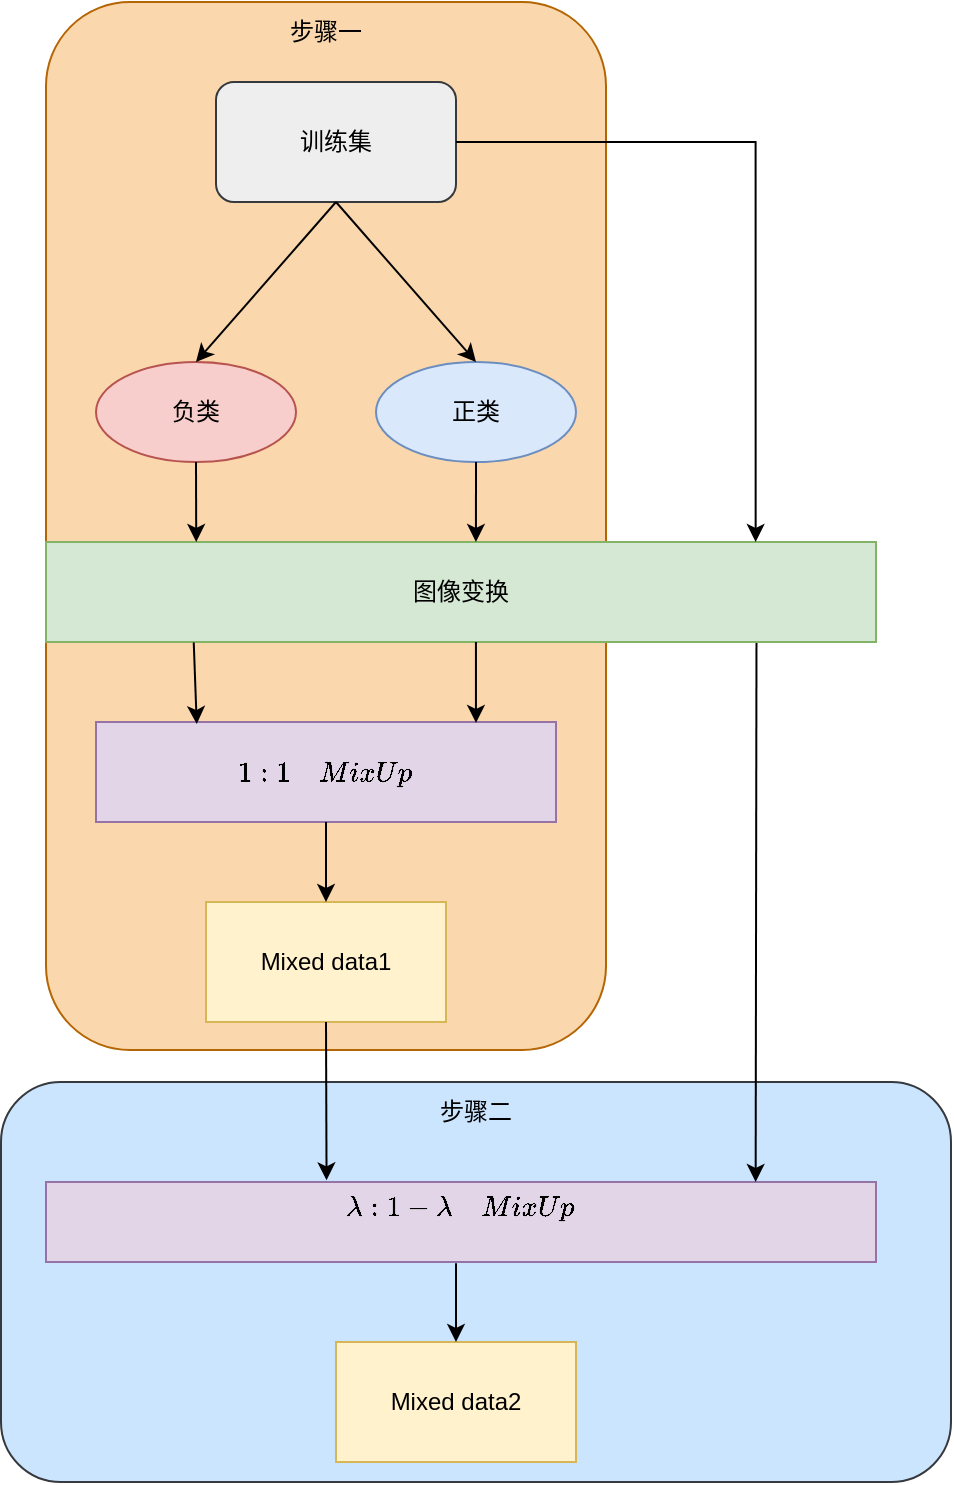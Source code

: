 <mxfile version="20.4.0" type="github">
  <diagram id="z9i40ypWuwNYgKPRJ2TQ" name="第 1 页">
    <mxGraphModel dx="1734" dy="1038" grid="1" gridSize="10" guides="1" tooltips="1" connect="1" arrows="1" fold="1" page="1" pageScale="1" pageWidth="827" pageHeight="1169" math="1" shadow="0">
      <root>
        <mxCell id="0" />
        <mxCell id="1" parent="0" />
        <mxCell id="axLd5vdTPNh4j4Nhda6D-3" value="" style="rounded=1;whiteSpace=wrap;html=1;fillColor=#cce5ff;strokeColor=#36393d;" vertex="1" parent="1">
          <mxGeometry x="132.5" y="600" width="475" height="200" as="geometry" />
        </mxCell>
        <mxCell id="UVV7JVb3msalYlrYk6xG-34" value="$$\lambda:1-\lambda&amp;nbsp; \quad&amp;nbsp; &amp;nbsp;Mix Up$$&amp;nbsp; &amp;nbsp;" style="rounded=0;whiteSpace=wrap;html=1;fillColor=#e1d5e7;strokeColor=#9673a6;" parent="1" vertex="1">
          <mxGeometry x="155" y="650" width="415" height="40" as="geometry" />
        </mxCell>
        <mxCell id="UVV7JVb3msalYlrYk6xG-35" value="" style="endArrow=classic;html=1;rounded=0;exitX=0.856;exitY=1.006;exitDx=0;exitDy=0;entryX=0.855;entryY=0;entryDx=0;entryDy=0;entryPerimeter=0;exitPerimeter=0;" parent="1" source="UVV7JVb3msalYlrYk6xG-8" target="UVV7JVb3msalYlrYk6xG-34" edge="1">
          <mxGeometry width="50" height="50" relative="1" as="geometry">
            <mxPoint x="510.0" y="460" as="sourcePoint" />
            <mxPoint x="510.0" y="580" as="targetPoint" />
          </mxGeometry>
        </mxCell>
        <mxCell id="UVV7JVb3msalYlrYk6xG-37" value="Mixed data2" style="rounded=0;whiteSpace=wrap;html=1;labelBackgroundColor=none;fillColor=#fff2cc;strokeColor=#d6b656;" parent="1" vertex="1">
          <mxGeometry x="300" y="730" width="120" height="60" as="geometry" />
        </mxCell>
        <mxCell id="UVV7JVb3msalYlrYk6xG-38" value="" style="endArrow=classic;html=1;rounded=0;entryX=0.5;entryY=0;entryDx=0;entryDy=0;exitX=0.494;exitY=1.015;exitDx=0;exitDy=0;exitPerimeter=0;" parent="1" source="UVV7JVb3msalYlrYk6xG-34" target="UVV7JVb3msalYlrYk6xG-37" edge="1">
          <mxGeometry width="50" height="50" relative="1" as="geometry">
            <mxPoint x="360" y="570" as="sourcePoint" />
            <mxPoint x="360.27" y="599.16" as="targetPoint" />
          </mxGeometry>
        </mxCell>
        <mxCell id="axLd5vdTPNh4j4Nhda6D-1" value="" style="rounded=1;whiteSpace=wrap;html=1;fillColor=#fad7ac;strokeColor=#b46504;labelPosition=center;verticalLabelPosition=top;align=center;verticalAlign=bottom;" vertex="1" parent="1">
          <mxGeometry x="155" y="60" width="280" height="524" as="geometry" />
        </mxCell>
        <mxCell id="UVV7JVb3msalYlrYk6xG-1" value="训练集" style="rounded=1;whiteSpace=wrap;html=1;fillColor=#eeeeee;strokeColor=#36393d;" parent="1" vertex="1">
          <mxGeometry x="240" y="100" width="120" height="60" as="geometry" />
        </mxCell>
        <mxCell id="UVV7JVb3msalYlrYk6xG-3" value="正类" style="ellipse;whiteSpace=wrap;html=1;fillColor=#dae8fc;strokeColor=#6c8ebf;" parent="1" vertex="1">
          <mxGeometry x="320" y="240" width="100" height="50" as="geometry" />
        </mxCell>
        <mxCell id="UVV7JVb3msalYlrYk6xG-4" value="负类" style="ellipse;whiteSpace=wrap;html=1;fillColor=#f8cecc;strokeColor=#b85450;" parent="1" vertex="1">
          <mxGeometry x="180" y="240" width="100" height="50" as="geometry" />
        </mxCell>
        <mxCell id="UVV7JVb3msalYlrYk6xG-6" value="" style="endArrow=classic;html=1;rounded=0;exitX=0.5;exitY=1;exitDx=0;exitDy=0;entryX=0.5;entryY=0;entryDx=0;entryDy=0;" parent="1" source="UVV7JVb3msalYlrYk6xG-1" target="UVV7JVb3msalYlrYk6xG-4" edge="1">
          <mxGeometry width="50" height="50" relative="1" as="geometry">
            <mxPoint x="300" y="290" as="sourcePoint" />
            <mxPoint x="350" y="240" as="targetPoint" />
          </mxGeometry>
        </mxCell>
        <mxCell id="UVV7JVb3msalYlrYk6xG-7" value="" style="endArrow=classic;html=1;rounded=0;exitX=0.5;exitY=1;exitDx=0;exitDy=0;entryX=0.5;entryY=0;entryDx=0;entryDy=0;" parent="1" source="UVV7JVb3msalYlrYk6xG-1" target="UVV7JVb3msalYlrYk6xG-3" edge="1">
          <mxGeometry width="50" height="50" relative="1" as="geometry">
            <mxPoint x="380" y="170" as="sourcePoint" />
            <mxPoint x="310" y="250" as="targetPoint" />
          </mxGeometry>
        </mxCell>
        <mxCell id="UVV7JVb3msalYlrYk6xG-8" value="图像变换" style="rounded=0;whiteSpace=wrap;html=1;fillColor=#d5e8d4;strokeColor=#82b366;" parent="1" vertex="1">
          <mxGeometry x="155" y="330" width="415" height="50" as="geometry" />
        </mxCell>
        <mxCell id="UVV7JVb3msalYlrYk6xG-9" value="$$1:1&amp;nbsp; &amp;nbsp; \quad&amp;nbsp; Mix Up$$" style="rounded=0;whiteSpace=wrap;html=1;fillColor=#e1d5e7;strokeColor=#9673a6;" parent="1" vertex="1">
          <mxGeometry x="180" y="420" width="230" height="50" as="geometry" />
        </mxCell>
        <mxCell id="UVV7JVb3msalYlrYk6xG-10" value="" style="endArrow=classic;html=1;rounded=0;exitX=0.5;exitY=1;exitDx=0;exitDy=0;entryX=0.181;entryY=0;entryDx=0;entryDy=0;entryPerimeter=0;" parent="1" target="UVV7JVb3msalYlrYk6xG-8" edge="1">
          <mxGeometry width="50" height="50" relative="1" as="geometry">
            <mxPoint x="230" y="290" as="sourcePoint" />
            <mxPoint x="230" y="400" as="targetPoint" />
          </mxGeometry>
        </mxCell>
        <mxCell id="UVV7JVb3msalYlrYk6xG-11" value="" style="endArrow=classic;html=1;rounded=0;exitX=0.5;exitY=1;exitDx=0;exitDy=0;entryX=0.518;entryY=0;entryDx=0;entryDy=0;entryPerimeter=0;" parent="1" source="UVV7JVb3msalYlrYk6xG-3" target="UVV7JVb3msalYlrYk6xG-8" edge="1">
          <mxGeometry width="50" height="50" relative="1" as="geometry">
            <mxPoint x="369.67" y="290" as="sourcePoint" />
            <mxPoint x="370" y="400" as="targetPoint" />
          </mxGeometry>
        </mxCell>
        <mxCell id="UVV7JVb3msalYlrYk6xG-31" value="" style="endArrow=classic;html=1;rounded=0;entryX=0.219;entryY=0.02;entryDx=0;entryDy=0;entryPerimeter=0;exitX=0.178;exitY=1.005;exitDx=0;exitDy=0;exitPerimeter=0;" parent="1" source="UVV7JVb3msalYlrYk6xG-8" target="UVV7JVb3msalYlrYk6xG-9" edge="1">
          <mxGeometry width="50" height="50" relative="1" as="geometry">
            <mxPoint x="230" y="410" as="sourcePoint" />
            <mxPoint x="230" y="580" as="targetPoint" />
          </mxGeometry>
        </mxCell>
        <mxCell id="UVV7JVb3msalYlrYk6xG-32" value="" style="endArrow=classic;html=1;rounded=0;exitX=0.518;exitY=1.001;exitDx=0;exitDy=0;entryX=0.826;entryY=0.009;entryDx=0;entryDy=0;entryPerimeter=0;exitPerimeter=0;" parent="1" source="UVV7JVb3msalYlrYk6xG-8" target="UVV7JVb3msalYlrYk6xG-9" edge="1">
          <mxGeometry width="50" height="50" relative="1" as="geometry">
            <mxPoint x="369.66" y="460" as="sourcePoint" />
            <mxPoint x="369.66" y="580" as="targetPoint" />
          </mxGeometry>
        </mxCell>
        <mxCell id="UVV7JVb3msalYlrYk6xG-39" value="Mixed data1" style="rounded=0;whiteSpace=wrap;html=1;labelBackgroundColor=none;fillColor=#fff2cc;strokeColor=#d6b656;" parent="1" vertex="1">
          <mxGeometry x="235" y="510" width="120" height="60" as="geometry" />
        </mxCell>
        <mxCell id="UVV7JVb3msalYlrYk6xG-43" value="" style="endArrow=classic;html=1;rounded=0;exitX=0.5;exitY=1;exitDx=0;exitDy=0;entryX=0.5;entryY=0;entryDx=0;entryDy=0;" parent="1" source="UVV7JVb3msalYlrYk6xG-9" target="UVV7JVb3msalYlrYk6xG-39" edge="1">
          <mxGeometry width="50" height="50" relative="1" as="geometry">
            <mxPoint x="294.7" y="480.0" as="sourcePoint" />
            <mxPoint x="294.71" y="520.4" as="targetPoint" />
          </mxGeometry>
        </mxCell>
        <mxCell id="UVV7JVb3msalYlrYk6xG-33" value="" style="endArrow=classic;html=1;rounded=0;entryX=0.338;entryY=-0.021;entryDx=0;entryDy=0;entryPerimeter=0;exitX=0.5;exitY=1;exitDx=0;exitDy=0;" parent="1" source="UVV7JVb3msalYlrYk6xG-39" target="UVV7JVb3msalYlrYk6xG-34" edge="1">
          <mxGeometry width="50" height="50" relative="1" as="geometry">
            <mxPoint x="295" y="560" as="sourcePoint" />
            <mxPoint x="305" y="720" as="targetPoint" />
          </mxGeometry>
        </mxCell>
        <mxCell id="UVV7JVb3msalYlrYk6xG-17" value="" style="edgeStyle=segmentEdgeStyle;endArrow=classic;html=1;rounded=0;exitX=1;exitY=0.5;exitDx=0;exitDy=0;entryX=0.855;entryY=0;entryDx=0;entryDy=0;entryPerimeter=0;" parent="1" source="UVV7JVb3msalYlrYk6xG-1" target="UVV7JVb3msalYlrYk6xG-8" edge="1">
          <mxGeometry width="50" height="50" relative="1" as="geometry">
            <mxPoint x="490" y="110" as="sourcePoint" />
            <mxPoint x="510" y="400" as="targetPoint" />
            <Array as="points">
              <mxPoint x="510" y="130" />
            </Array>
          </mxGeometry>
        </mxCell>
        <mxCell id="axLd5vdTPNh4j4Nhda6D-2" value="步骤一" style="text;html=1;strokeColor=none;fillColor=none;align=center;verticalAlign=middle;whiteSpace=wrap;rounded=0;" vertex="1" parent="1">
          <mxGeometry x="265" y="60" width="60" height="30" as="geometry" />
        </mxCell>
        <mxCell id="axLd5vdTPNh4j4Nhda6D-4" value="步骤二" style="text;html=1;strokeColor=none;fillColor=none;align=center;verticalAlign=middle;whiteSpace=wrap;rounded=0;" vertex="1" parent="1">
          <mxGeometry x="340" y="600" width="60" height="30" as="geometry" />
        </mxCell>
      </root>
    </mxGraphModel>
  </diagram>
</mxfile>
